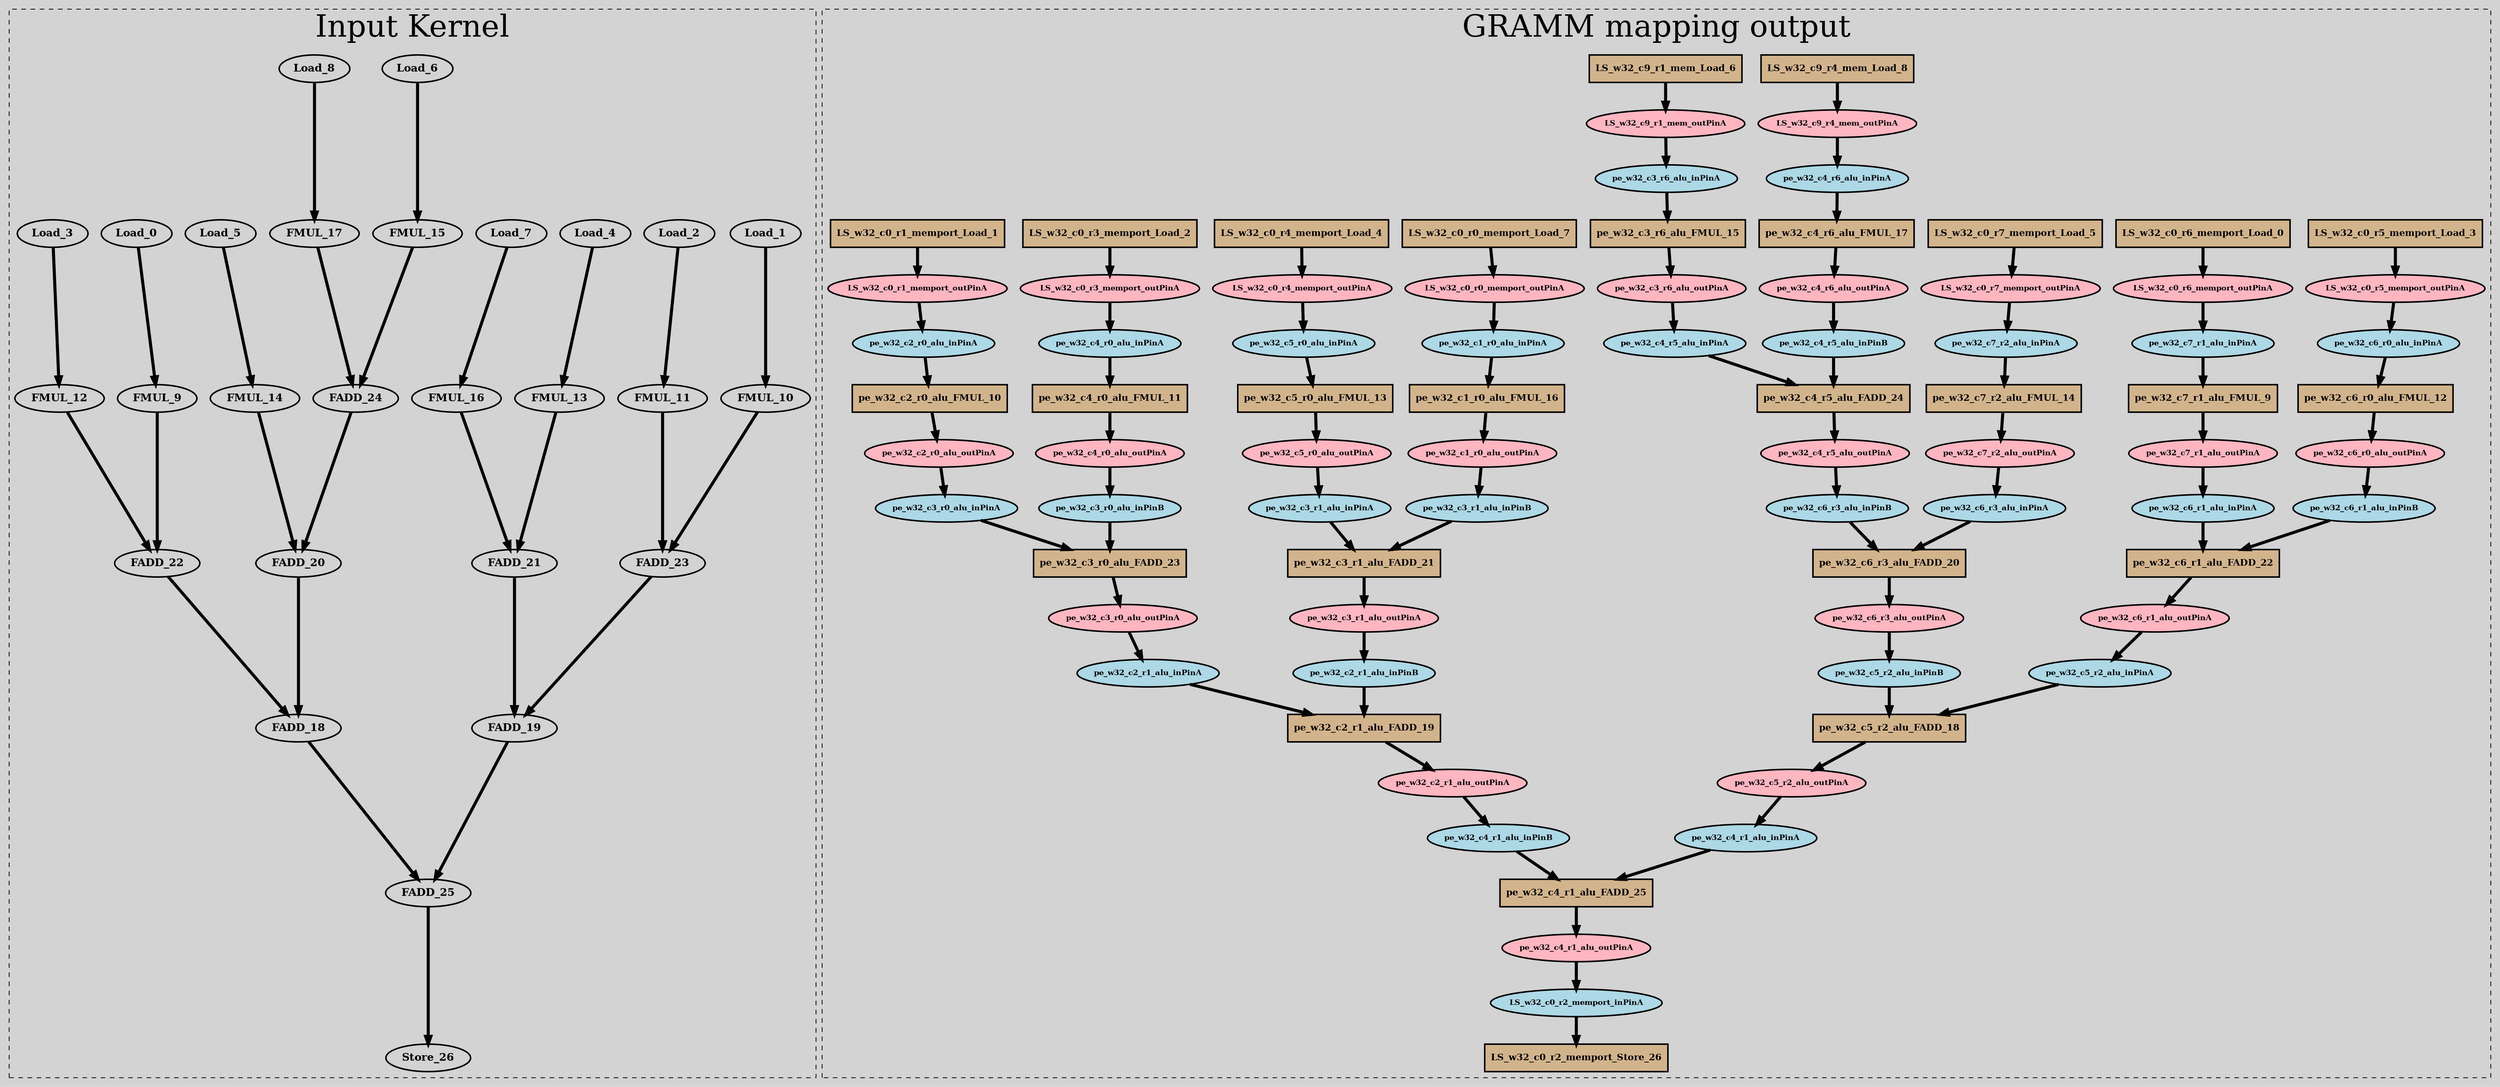 digraph {
graph [bgcolor=lightgray];
 node [style=filled, fontname="times-bold", penwidth=2];
 edge [penwidth=4]; 
 splines=true; rankdir=TB;
subgraph cluster_1 {
 label = "Input Kernel"; fontsize = 40; style=dashed; 
 edge [minlen=3]
FADD_18;
FADD_19;
FADD_20;
FADD_21;
FADD_22;
FADD_23;
FADD_24;
FADD_25;
FMUL_10;
FMUL_11;
FMUL_12;
FMUL_13;
FMUL_14;
FMUL_15;
FMUL_16;
FMUL_17;
FMUL_9;
Load_0;
Load_1;
Load_2;
Load_3;
Load_4;
Load_5;
Load_6;
Load_7;
Load_8;
Store_26;
  Load_0 -> FMUL_9;
  Load_1 -> FMUL_10;
  Load_2 -> FMUL_11;
  Load_3 -> FMUL_12;
  Load_4 -> FMUL_13;
  Load_5 -> FMUL_14;
  Load_6 -> FMUL_15;
  Load_7 -> FMUL_16;
  Load_8 -> FMUL_17;
  FMUL_9 -> FADD_22;
  FMUL_10 -> FADD_23;
  FMUL_11 -> FADD_23;
  FMUL_12 -> FADD_22;
  FMUL_13 -> FADD_21;
  FMUL_14 -> FADD_20;
  FMUL_15 -> FADD_24;
  FMUL_16 -> FADD_21;
  FMUL_17 -> FADD_24;
  FADD_25 -> Store_26;
  FADD_24 -> FADD_20;
  FADD_23 -> FADD_19;
  FADD_22 -> FADD_18;
  FADD_21 -> FADD_19;
  FADD_20 -> FADD_18;
  FADD_19 -> FADD_25;
  FADD_18 -> FADD_25;
}
subgraph cluster_0 {
 label = "GRAMM mapping output"; fontsize = 40; style=dashed;
LS_w32_c0_r0_memport_Load_7 [shape="rectangle" width=0.5 fontsize=12 fillcolor="#D2B48C"]
LS_w32_c0_r0_memport_Load_7 -> LS_w32_c0_r0_memport_outPinA
LS_w32_c0_r3_memport_outPinA [shape="oval" width=0.1 fontsize=10 fillcolor="#FFB6C1"]
LS_w32_c0_r4_memport_Load_4 [shape="rectangle" width=0.5 fontsize=12 fillcolor="#D2B48C"]
LS_w32_c0_r4_memport_Load_4 -> LS_w32_c0_r4_memport_outPinA
LS_w32_c0_r4_memport_outPinA [shape="oval" width=0.1 fontsize=10 fillcolor="#FFB6C1"]
LS_w32_c0_r5_memport_Load_3 [shape="rectangle" width=0.5 fontsize=12 fillcolor="#D2B48C"]
LS_w32_c0_r5_memport_Load_3 -> LS_w32_c0_r5_memport_outPinA
LS_w32_c0_r5_memport_outPinA [shape="oval" width=0.1 fontsize=10 fillcolor="#FFB6C1"]
LS_w32_c0_r6_memport_Load_0 [shape="rectangle" width=0.5 fontsize=12 fillcolor="#D2B48C"]
LS_w32_c0_r6_memport_Load_0 -> LS_w32_c0_r6_memport_outPinA
LS_w32_c0_r0_memport_outPinA [shape="oval" width=0.1 fontsize=10 fillcolor="#FFB6C1"]
LS_w32_c0_r6_memport_outPinA [shape="oval" width=0.1 fontsize=10 fillcolor="#FFB6C1"]
pe_w32_c2_r0_alu_FMUL_10 [shape="rectangle" width=0.5 fontsize=12 fillcolor="#D2B48C"]
pe_w32_c2_r0_alu_FMUL_10 -> pe_w32_c2_r0_alu_outPinA
pe_w32_c2_r0_alu_inPinA -> pe_w32_c2_r0_alu_FMUL_10
pe_w32_c2_r0_alu_inPinA [shape="oval" width=0.1 fontsize=10 fillcolor="#ADD8E6"]
pe_w32_c2_r0_alu_outPinA [shape="oval" width=0.1 fontsize=10 fillcolor="#FFB6C1"]
LS_w32_c0_r7_memport_Load_5 [shape="rectangle" width=0.5 fontsize=12 fillcolor="#D2B48C"]
LS_w32_c0_r7_memport_Load_5 -> LS_w32_c0_r7_memport_outPinA
pe_w32_c2_r1_alu_FADD_19 [shape="rectangle" width=0.5 fontsize=12 fillcolor="#D2B48C"]
pe_w32_c2_r1_alu_FADD_19 -> pe_w32_c2_r1_alu_outPinA
pe_w32_c2_r1_alu_inPinA -> pe_w32_c2_r1_alu_FADD_19
pe_w32_c2_r1_alu_inPinB -> pe_w32_c2_r1_alu_FADD_19
pe_w32_c2_r1_alu_inPinA [shape="oval" width=0.1 fontsize=10 fillcolor="#ADD8E6"]
pe_w32_c2_r1_alu_inPinB [shape="oval" width=0.1 fontsize=10 fillcolor="#ADD8E6"]
pe_w32_c2_r1_alu_outPinA [shape="oval" width=0.1 fontsize=10 fillcolor="#FFB6C1"]
LS_w32_c0_r7_memport_outPinA [shape="oval" width=0.1 fontsize=10 fillcolor="#FFB6C1"]
LS_w32_c9_r1_mem_Load_6 [shape="rectangle" width=0.5 fontsize=12 fillcolor="#D2B48C"]
LS_w32_c9_r1_mem_Load_6 -> LS_w32_c9_r1_mem_outPinA
LS_w32_c9_r1_mem_outPinA [shape="oval" width=0.1 fontsize=10 fillcolor="#FFB6C1"]
LS_w32_c0_r1_memport_Load_1 [shape="rectangle" width=0.5 fontsize=12 fillcolor="#D2B48C"]
LS_w32_c0_r1_memport_Load_1 -> LS_w32_c0_r1_memport_outPinA
pe_w32_c3_r0_alu_FADD_23 [shape="rectangle" width=0.5 fontsize=12 fillcolor="#D2B48C"]
pe_w32_c3_r0_alu_FADD_23 -> pe_w32_c3_r0_alu_outPinA
pe_w32_c3_r0_alu_inPinA -> pe_w32_c3_r0_alu_FADD_23
pe_w32_c3_r0_alu_inPinB -> pe_w32_c3_r0_alu_FADD_23
pe_w32_c3_r0_alu_inPinA [shape="oval" width=0.1 fontsize=10 fillcolor="#ADD8E6"]
pe_w32_c3_r0_alu_inPinB [shape="oval" width=0.1 fontsize=10 fillcolor="#ADD8E6"]
pe_w32_c3_r0_alu_outPinA [shape="oval" width=0.1 fontsize=10 fillcolor="#FFB6C1"]
LS_w32_c9_r4_mem_Load_8 [shape="rectangle" width=0.5 fontsize=12 fillcolor="#D2B48C"]
LS_w32_c9_r4_mem_Load_8 -> LS_w32_c9_r4_mem_outPinA
pe_w32_c3_r1_alu_FADD_21 [shape="rectangle" width=0.5 fontsize=12 fillcolor="#D2B48C"]
pe_w32_c3_r1_alu_FADD_21 -> pe_w32_c3_r1_alu_outPinA
pe_w32_c3_r1_alu_inPinA -> pe_w32_c3_r1_alu_FADD_21
pe_w32_c3_r1_alu_inPinB -> pe_w32_c3_r1_alu_FADD_21
pe_w32_c3_r1_alu_inPinA [shape="oval" width=0.1 fontsize=10 fillcolor="#ADD8E6"]
pe_w32_c3_r1_alu_inPinB [shape="oval" width=0.1 fontsize=10 fillcolor="#ADD8E6"]
pe_w32_c3_r1_alu_outPinA [shape="oval" width=0.1 fontsize=10 fillcolor="#FFB6C1"]
LS_w32_c9_r4_mem_outPinA [shape="oval" width=0.1 fontsize=10 fillcolor="#FFB6C1"]
pe_w32_c3_r6_alu_FMUL_15 [shape="rectangle" width=0.5 fontsize=12 fillcolor="#D2B48C"]
pe_w32_c3_r6_alu_FMUL_15 -> pe_w32_c3_r6_alu_outPinA
pe_w32_c3_r6_alu_inPinA -> pe_w32_c3_r6_alu_FMUL_15
pe_w32_c3_r6_alu_inPinA [shape="oval" width=0.1 fontsize=10 fillcolor="#ADD8E6"]
pe_w32_c3_r6_alu_outPinA [shape="oval" width=0.1 fontsize=10 fillcolor="#FFB6C1"]
pe_w32_c4_r0_alu_FMUL_11 [shape="rectangle" width=0.5 fontsize=12 fillcolor="#D2B48C"]
pe_w32_c4_r0_alu_FMUL_11 -> pe_w32_c4_r0_alu_outPinA
pe_w32_c4_r0_alu_inPinA -> pe_w32_c4_r0_alu_FMUL_11
pe_w32_c4_r0_alu_inPinA [shape="oval" width=0.1 fontsize=10 fillcolor="#ADD8E6"]
pe_w32_c4_r0_alu_outPinA [shape="oval" width=0.1 fontsize=10 fillcolor="#FFB6C1"]
LS_w32_c0_r1_memport_outPinA [shape="oval" width=0.1 fontsize=10 fillcolor="#FFB6C1"]
pe_w32_c4_r1_alu_FADD_25 [shape="rectangle" width=0.5 fontsize=12 fillcolor="#D2B48C"]
pe_w32_c4_r1_alu_FADD_25 -> pe_w32_c4_r1_alu_outPinA
pe_w32_c4_r1_alu_inPinA -> pe_w32_c4_r1_alu_FADD_25
pe_w32_c4_r1_alu_inPinB -> pe_w32_c4_r1_alu_FADD_25
pe_w32_c4_r1_alu_inPinA [shape="oval" width=0.1 fontsize=10 fillcolor="#ADD8E6"]
pe_w32_c4_r1_alu_inPinB [shape="oval" width=0.1 fontsize=10 fillcolor="#ADD8E6"]
pe_w32_c4_r1_alu_outPinA [shape="oval" width=0.1 fontsize=10 fillcolor="#FFB6C1"]
pe_w32_c4_r5_alu_FADD_24 [shape="rectangle" width=0.5 fontsize=12 fillcolor="#D2B48C"]
pe_w32_c4_r5_alu_FADD_24 -> pe_w32_c4_r5_alu_outPinA
pe_w32_c4_r5_alu_inPinA -> pe_w32_c4_r5_alu_FADD_24
pe_w32_c4_r5_alu_inPinB -> pe_w32_c4_r5_alu_FADD_24
pe_w32_c4_r5_alu_inPinA [shape="oval" width=0.1 fontsize=10 fillcolor="#ADD8E6"]
pe_w32_c4_r5_alu_inPinB [shape="oval" width=0.1 fontsize=10 fillcolor="#ADD8E6"]
pe_w32_c4_r5_alu_outPinA [shape="oval" width=0.1 fontsize=10 fillcolor="#FFB6C1"]
LS_w32_c0_r2_memport_Store_26 [shape="rectangle" width=0.5 fontsize=12 fillcolor="#D2B48C"]
LS_w32_c0_r2_memport_inPinA -> LS_w32_c0_r2_memport_Store_26
pe_w32_c4_r6_alu_FMUL_17 [shape="rectangle" width=0.5 fontsize=12 fillcolor="#D2B48C"]
pe_w32_c4_r6_alu_FMUL_17 -> pe_w32_c4_r6_alu_outPinA
pe_w32_c4_r6_alu_inPinA -> pe_w32_c4_r6_alu_FMUL_17
pe_w32_c4_r6_alu_inPinA [shape="oval" width=0.1 fontsize=10 fillcolor="#ADD8E6"]
pe_w32_c4_r6_alu_outPinA [shape="oval" width=0.1 fontsize=10 fillcolor="#FFB6C1"]
pe_w32_c1_r0_alu_FMUL_16 [shape="rectangle" width=0.5 fontsize=12 fillcolor="#D2B48C"]
pe_w32_c1_r0_alu_FMUL_16 -> pe_w32_c1_r0_alu_outPinA
pe_w32_c1_r0_alu_inPinA -> pe_w32_c1_r0_alu_FMUL_16
pe_w32_c1_r0_alu_inPinA [shape="oval" width=0.1 fontsize=10 fillcolor="#ADD8E6"]
pe_w32_c5_r0_alu_FMUL_13 [shape="rectangle" width=0.5 fontsize=12 fillcolor="#D2B48C"]
pe_w32_c5_r0_alu_FMUL_13 -> pe_w32_c5_r0_alu_outPinA
pe_w32_c5_r0_alu_inPinA -> pe_w32_c5_r0_alu_FMUL_13
pe_w32_c5_r0_alu_inPinA [shape="oval" width=0.1 fontsize=10 fillcolor="#ADD8E6"]
pe_w32_c5_r0_alu_outPinA [shape="oval" width=0.1 fontsize=10 fillcolor="#FFB6C1"]
pe_w32_c1_r0_alu_outPinA [shape="oval" width=0.1 fontsize=10 fillcolor="#FFB6C1"]
pe_w32_c5_r2_alu_FADD_18 [shape="rectangle" width=0.5 fontsize=12 fillcolor="#D2B48C"]
pe_w32_c5_r2_alu_FADD_18 -> pe_w32_c5_r2_alu_outPinA
pe_w32_c5_r2_alu_inPinA -> pe_w32_c5_r2_alu_FADD_18
pe_w32_c5_r2_alu_inPinB -> pe_w32_c5_r2_alu_FADD_18
pe_w32_c5_r2_alu_inPinA [shape="oval" width=0.1 fontsize=10 fillcolor="#ADD8E6"]
pe_w32_c5_r2_alu_inPinB [shape="oval" width=0.1 fontsize=10 fillcolor="#ADD8E6"]
pe_w32_c5_r2_alu_outPinA [shape="oval" width=0.1 fontsize=10 fillcolor="#FFB6C1"]
LS_w32_c0_r2_memport_inPinA [shape="oval" width=0.1 fontsize=10 fillcolor="#ADD8E6"]
pe_w32_c6_r0_alu_FMUL_12 [shape="rectangle" width=0.5 fontsize=12 fillcolor="#D2B48C"]
pe_w32_c6_r0_alu_FMUL_12 -> pe_w32_c6_r0_alu_outPinA
pe_w32_c6_r0_alu_inPinA -> pe_w32_c6_r0_alu_FMUL_12
pe_w32_c6_r0_alu_inPinA [shape="oval" width=0.1 fontsize=10 fillcolor="#ADD8E6"]
pe_w32_c6_r0_alu_outPinA [shape="oval" width=0.1 fontsize=10 fillcolor="#FFB6C1"]
pe_w32_c6_r1_alu_FADD_22 [shape="rectangle" width=0.5 fontsize=12 fillcolor="#D2B48C"]
pe_w32_c6_r1_alu_FADD_22 -> pe_w32_c6_r1_alu_outPinA
pe_w32_c6_r1_alu_inPinA -> pe_w32_c6_r1_alu_FADD_22
pe_w32_c6_r1_alu_inPinB -> pe_w32_c6_r1_alu_FADD_22
pe_w32_c6_r1_alu_inPinA [shape="oval" width=0.1 fontsize=10 fillcolor="#ADD8E6"]
pe_w32_c6_r1_alu_inPinB [shape="oval" width=0.1 fontsize=10 fillcolor="#ADD8E6"]
pe_w32_c6_r1_alu_outPinA [shape="oval" width=0.1 fontsize=10 fillcolor="#FFB6C1"]
pe_w32_c6_r3_alu_FADD_20 [shape="rectangle" width=0.5 fontsize=12 fillcolor="#D2B48C"]
pe_w32_c6_r3_alu_FADD_20 -> pe_w32_c6_r3_alu_outPinA
pe_w32_c6_r3_alu_inPinA -> pe_w32_c6_r3_alu_FADD_20
pe_w32_c6_r3_alu_inPinB -> pe_w32_c6_r3_alu_FADD_20
pe_w32_c6_r3_alu_inPinA [shape="oval" width=0.1 fontsize=10 fillcolor="#ADD8E6"]
pe_w32_c6_r3_alu_inPinB [shape="oval" width=0.1 fontsize=10 fillcolor="#ADD8E6"]
pe_w32_c6_r3_alu_outPinA [shape="oval" width=0.1 fontsize=10 fillcolor="#FFB6C1"]
LS_w32_c0_r3_memport_Load_2 [shape="rectangle" width=0.5 fontsize=12 fillcolor="#D2B48C"]
LS_w32_c0_r3_memport_Load_2 -> LS_w32_c0_r3_memport_outPinA
pe_w32_c7_r1_alu_FMUL_9 [shape="rectangle" width=0.5 fontsize=12 fillcolor="#D2B48C"]
pe_w32_c7_r1_alu_FMUL_9 -> pe_w32_c7_r1_alu_outPinA
pe_w32_c7_r1_alu_inPinA -> pe_w32_c7_r1_alu_FMUL_9
pe_w32_c7_r1_alu_inPinA [shape="oval" width=0.1 fontsize=10 fillcolor="#ADD8E6"]
pe_w32_c7_r1_alu_outPinA [shape="oval" width=0.1 fontsize=10 fillcolor="#FFB6C1"]
pe_w32_c7_r2_alu_FMUL_14 [shape="rectangle" width=0.5 fontsize=12 fillcolor="#D2B48C"]
pe_w32_c7_r2_alu_FMUL_14 -> pe_w32_c7_r2_alu_outPinA
pe_w32_c7_r2_alu_inPinA -> pe_w32_c7_r2_alu_FMUL_14
pe_w32_c7_r2_alu_inPinA [shape="oval" width=0.1 fontsize=10 fillcolor="#ADD8E6"]
pe_w32_c7_r2_alu_outPinA [shape="oval" width=0.1 fontsize=10 fillcolor="#FFB6C1"]
pe_w32_c5_r2_alu_outPinA -> pe_w32_c4_r1_alu_inPinA
pe_w32_c2_r1_alu_outPinA -> pe_w32_c4_r1_alu_inPinB
pe_w32_c6_r3_alu_outPinA -> pe_w32_c5_r2_alu_inPinB
pe_w32_c3_r1_alu_outPinA -> pe_w32_c2_r1_alu_inPinB
pe_w32_c6_r1_alu_outPinA -> pe_w32_c5_r2_alu_inPinA
pe_w32_c3_r0_alu_outPinA -> pe_w32_c2_r1_alu_inPinA
pe_w32_c4_r5_alu_outPinA -> pe_w32_c6_r3_alu_inPinB
pe_w32_c4_r1_alu_outPinA -> LS_w32_c0_r2_memport_inPinA
pe_w32_c2_r0_alu_outPinA -> pe_w32_c3_r0_alu_inPinA
pe_w32_c4_r0_alu_outPinA -> pe_w32_c3_r0_alu_inPinB
pe_w32_c6_r0_alu_outPinA -> pe_w32_c6_r1_alu_inPinB
pe_w32_c5_r0_alu_outPinA -> pe_w32_c3_r1_alu_inPinA
pe_w32_c7_r2_alu_outPinA -> pe_w32_c6_r3_alu_inPinA
pe_w32_c3_r6_alu_outPinA -> pe_w32_c4_r5_alu_inPinA
pe_w32_c1_r0_alu_outPinA -> pe_w32_c3_r1_alu_inPinB
pe_w32_c4_r6_alu_outPinA -> pe_w32_c4_r5_alu_inPinB
pe_w32_c7_r1_alu_outPinA -> pe_w32_c6_r1_alu_inPinA
LS_w32_c0_r6_memport_outPinA -> pe_w32_c7_r1_alu_inPinA
LS_w32_c0_r1_memport_outPinA -> pe_w32_c2_r0_alu_inPinA
LS_w32_c0_r3_memport_outPinA -> pe_w32_c4_r0_alu_inPinA
LS_w32_c0_r5_memport_outPinA -> pe_w32_c6_r0_alu_inPinA
LS_w32_c0_r4_memport_outPinA -> pe_w32_c5_r0_alu_inPinA
LS_w32_c0_r7_memport_outPinA -> pe_w32_c7_r2_alu_inPinA
LS_w32_c9_r1_mem_outPinA -> pe_w32_c3_r6_alu_inPinA
LS_w32_c0_r0_memport_outPinA -> pe_w32_c1_r0_alu_inPinA
LS_w32_c9_r4_mem_outPinA -> pe_w32_c4_r6_alu_inPinA
}
}
